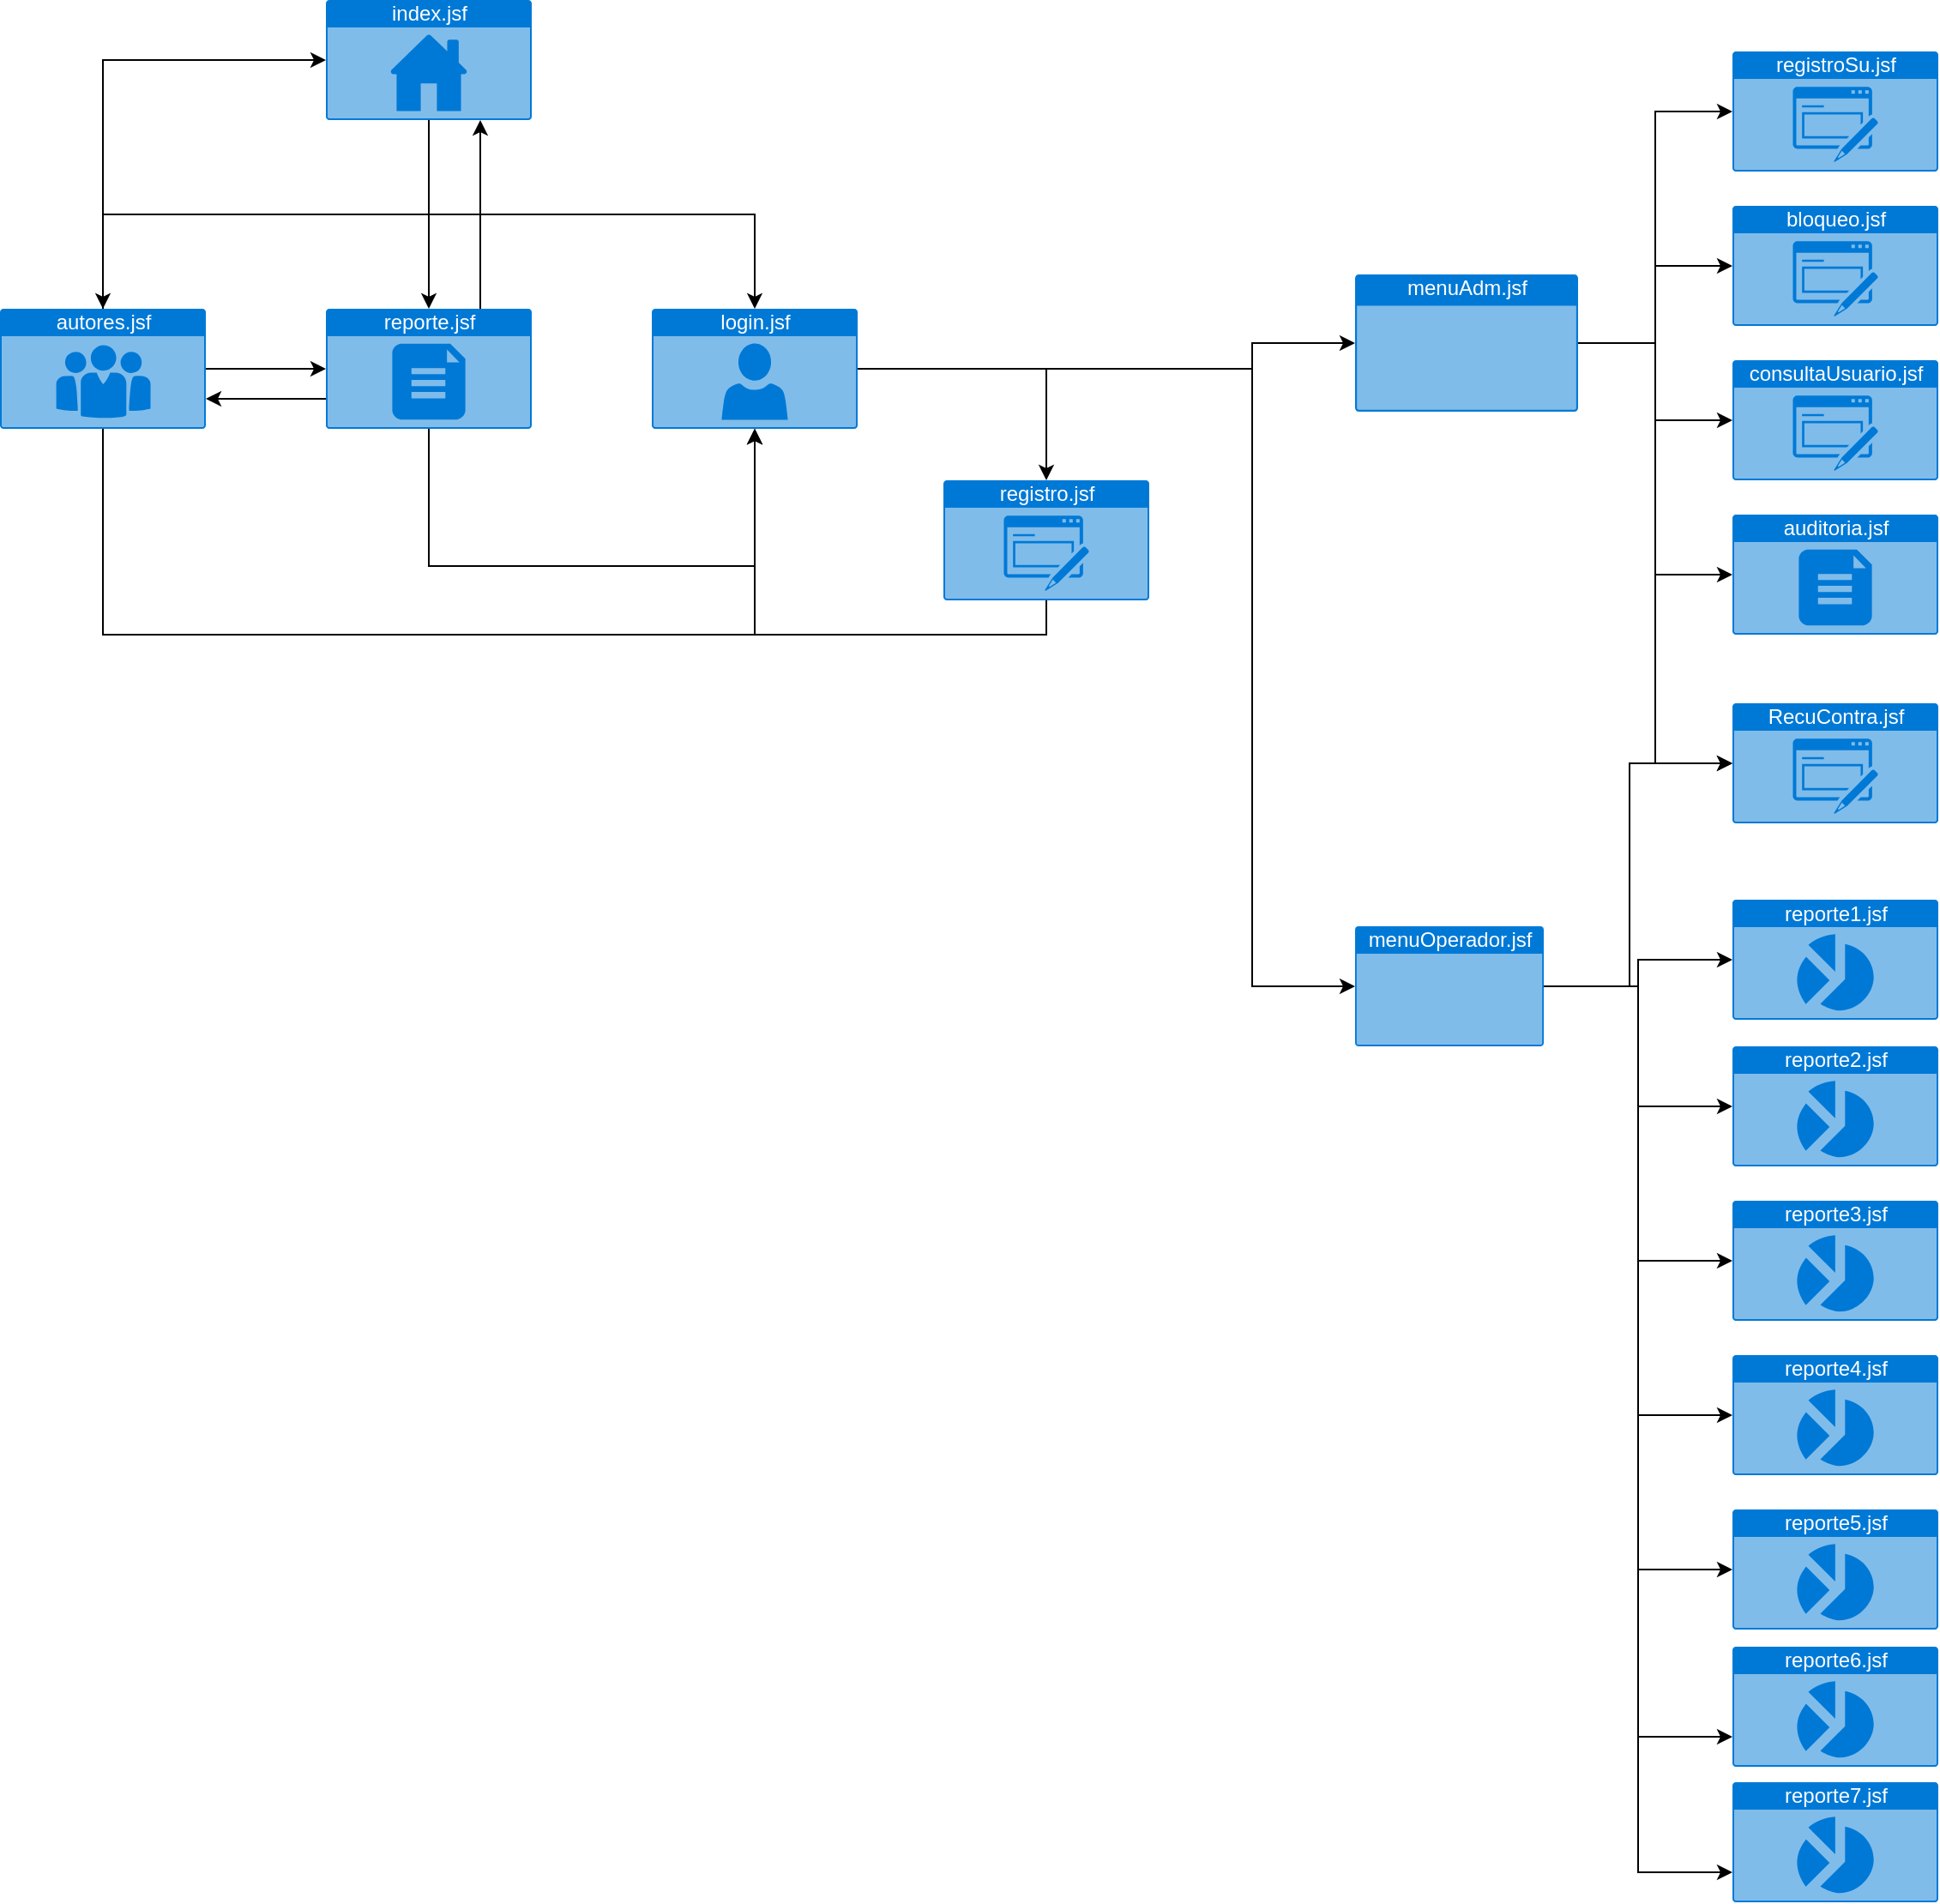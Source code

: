 <mxfile version="14.8.2" type="github">
  <diagram id="slKkDAH2nA_gxa5EpRuj" name="mapaNavegación">
    <mxGraphModel dx="866" dy="522" grid="1" gridSize="10" guides="1" tooltips="1" connect="1" arrows="1" fold="1" page="1" pageScale="1" pageWidth="827" pageHeight="1169" math="0" shadow="0">
      <root>
        <mxCell id="0" />
        <mxCell id="1" parent="0" />
        <mxCell id="r5AlwJAiXxnHD5-CUrwC-1" style="edgeStyle=orthogonalEdgeStyle;rounded=0;orthogonalLoop=1;jettySize=auto;html=1;exitX=0.5;exitY=1;exitDx=0;exitDy=0;exitPerimeter=0;entryX=0.5;entryY=0;entryDx=0;entryDy=0;entryPerimeter=0;" parent="1" source="r5AlwJAiXxnHD5-CUrwC-4" target="r5AlwJAiXxnHD5-CUrwC-13" edge="1">
          <mxGeometry relative="1" as="geometry" />
        </mxCell>
        <mxCell id="r5AlwJAiXxnHD5-CUrwC-2" style="edgeStyle=orthogonalEdgeStyle;rounded=0;orthogonalLoop=1;jettySize=auto;html=1;exitX=0.5;exitY=1;exitDx=0;exitDy=0;exitPerimeter=0;" parent="1" source="r5AlwJAiXxnHD5-CUrwC-4" target="r5AlwJAiXxnHD5-CUrwC-9" edge="1">
          <mxGeometry relative="1" as="geometry" />
        </mxCell>
        <mxCell id="r5AlwJAiXxnHD5-CUrwC-3" style="edgeStyle=orthogonalEdgeStyle;rounded=0;orthogonalLoop=1;jettySize=auto;html=1;exitX=0.5;exitY=1;exitDx=0;exitDy=0;exitPerimeter=0;" parent="1" source="r5AlwJAiXxnHD5-CUrwC-4" target="r5AlwJAiXxnHD5-CUrwC-5" edge="1">
          <mxGeometry relative="1" as="geometry" />
        </mxCell>
        <mxCell id="r5AlwJAiXxnHD5-CUrwC-4" value="index.jsf" style="html=1;strokeColor=none;fillColor=#0079D6;labelPosition=center;verticalLabelPosition=middle;verticalAlign=top;align=center;fontSize=12;outlineConnect=0;spacingTop=-6;fontColor=#FFFFFF;shape=mxgraph.sitemap.home;" parent="1" vertex="1">
          <mxGeometry x="250" y="60" width="120" height="70" as="geometry" />
        </mxCell>
        <mxCell id="u08BsZFnV7eaKjJMaNz5-3" style="edgeStyle=orthogonalEdgeStyle;rounded=0;orthogonalLoop=1;jettySize=auto;html=1;exitX=1;exitY=0.5;exitDx=0;exitDy=0;exitPerimeter=0;" parent="1" source="r5AlwJAiXxnHD5-CUrwC-5" target="u08BsZFnV7eaKjJMaNz5-1" edge="1">
          <mxGeometry relative="1" as="geometry">
            <Array as="points">
              <mxPoint x="790" y="275" />
              <mxPoint x="790" y="260" />
            </Array>
          </mxGeometry>
        </mxCell>
        <mxCell id="u08BsZFnV7eaKjJMaNz5-4" style="edgeStyle=orthogonalEdgeStyle;rounded=0;orthogonalLoop=1;jettySize=auto;html=1;exitX=1;exitY=0.5;exitDx=0;exitDy=0;exitPerimeter=0;" parent="1" source="r5AlwJAiXxnHD5-CUrwC-5" target="u08BsZFnV7eaKjJMaNz5-2" edge="1">
          <mxGeometry relative="1" as="geometry">
            <Array as="points">
              <mxPoint x="790" y="275" />
              <mxPoint x="790" y="635" />
            </Array>
          </mxGeometry>
        </mxCell>
        <mxCell id="u08BsZFnV7eaKjJMaNz5-28" style="edgeStyle=orthogonalEdgeStyle;rounded=0;orthogonalLoop=1;jettySize=auto;html=1;exitX=1;exitY=0.5;exitDx=0;exitDy=0;exitPerimeter=0;entryX=0.5;entryY=0;entryDx=0;entryDy=0;entryPerimeter=0;" parent="1" source="r5AlwJAiXxnHD5-CUrwC-5" target="ZIqaS8-U01cKpPwVh8nm-2" edge="1">
          <mxGeometry relative="1" as="geometry" />
        </mxCell>
        <mxCell id="r5AlwJAiXxnHD5-CUrwC-5" value="login.jsf&lt;br&gt;" style="html=1;strokeColor=none;fillColor=#0079D6;labelPosition=center;verticalLabelPosition=middle;verticalAlign=top;align=center;fontSize=12;outlineConnect=0;spacingTop=-6;fontColor=#FFFFFF;shape=mxgraph.sitemap.profile;" parent="1" vertex="1">
          <mxGeometry x="440" y="240" width="120" height="70" as="geometry" />
        </mxCell>
        <mxCell id="r5AlwJAiXxnHD5-CUrwC-6" style="edgeStyle=orthogonalEdgeStyle;rounded=0;orthogonalLoop=1;jettySize=auto;html=1;exitX=0.5;exitY=1;exitDx=0;exitDy=0;exitPerimeter=0;" parent="1" source="r5AlwJAiXxnHD5-CUrwC-9" edge="1">
          <mxGeometry relative="1" as="geometry">
            <mxPoint x="500" y="310" as="targetPoint" />
            <Array as="points">
              <mxPoint x="310" y="390" />
              <mxPoint x="500" y="390" />
            </Array>
          </mxGeometry>
        </mxCell>
        <mxCell id="r5AlwJAiXxnHD5-CUrwC-7" style="edgeStyle=orthogonalEdgeStyle;rounded=0;orthogonalLoop=1;jettySize=auto;html=1;exitX=0;exitY=0.75;exitDx=0;exitDy=0;exitPerimeter=0;entryX=1;entryY=0.75;entryDx=0;entryDy=0;entryPerimeter=0;" parent="1" source="r5AlwJAiXxnHD5-CUrwC-9" target="r5AlwJAiXxnHD5-CUrwC-13" edge="1">
          <mxGeometry relative="1" as="geometry" />
        </mxCell>
        <mxCell id="r5AlwJAiXxnHD5-CUrwC-8" style="edgeStyle=orthogonalEdgeStyle;rounded=0;orthogonalLoop=1;jettySize=auto;html=1;exitX=0.75;exitY=0;exitDx=0;exitDy=0;exitPerimeter=0;entryX=0.75;entryY=1;entryDx=0;entryDy=0;entryPerimeter=0;" parent="1" source="r5AlwJAiXxnHD5-CUrwC-9" target="r5AlwJAiXxnHD5-CUrwC-4" edge="1">
          <mxGeometry relative="1" as="geometry" />
        </mxCell>
        <mxCell id="r5AlwJAiXxnHD5-CUrwC-9" value="reporte.jsf" style="html=1;strokeColor=none;fillColor=#0079D6;labelPosition=center;verticalLabelPosition=middle;verticalAlign=top;align=center;fontSize=12;outlineConnect=0;spacingTop=-6;fontColor=#FFFFFF;shape=mxgraph.sitemap.document;" parent="1" vertex="1">
          <mxGeometry x="250" y="240" width="120" height="70" as="geometry" />
        </mxCell>
        <mxCell id="r5AlwJAiXxnHD5-CUrwC-10" style="edgeStyle=orthogonalEdgeStyle;rounded=0;orthogonalLoop=1;jettySize=auto;html=1;exitX=0.5;exitY=1;exitDx=0;exitDy=0;exitPerimeter=0;entryX=0.5;entryY=1;entryDx=0;entryDy=0;entryPerimeter=0;" parent="1" source="r5AlwJAiXxnHD5-CUrwC-13" target="r5AlwJAiXxnHD5-CUrwC-5" edge="1">
          <mxGeometry relative="1" as="geometry">
            <Array as="points">
              <mxPoint x="120" y="430" />
              <mxPoint x="500" y="430" />
            </Array>
          </mxGeometry>
        </mxCell>
        <mxCell id="r5AlwJAiXxnHD5-CUrwC-11" style="edgeStyle=orthogonalEdgeStyle;rounded=0;orthogonalLoop=1;jettySize=auto;html=1;exitX=1;exitY=0.5;exitDx=0;exitDy=0;exitPerimeter=0;entryX=0;entryY=0.5;entryDx=0;entryDy=0;entryPerimeter=0;" parent="1" source="r5AlwJAiXxnHD5-CUrwC-13" target="r5AlwJAiXxnHD5-CUrwC-9" edge="1">
          <mxGeometry relative="1" as="geometry" />
        </mxCell>
        <mxCell id="r5AlwJAiXxnHD5-CUrwC-12" style="edgeStyle=orthogonalEdgeStyle;rounded=0;orthogonalLoop=1;jettySize=auto;html=1;exitX=0.5;exitY=0;exitDx=0;exitDy=0;exitPerimeter=0;entryX=0;entryY=0.5;entryDx=0;entryDy=0;entryPerimeter=0;" parent="1" source="r5AlwJAiXxnHD5-CUrwC-13" target="r5AlwJAiXxnHD5-CUrwC-4" edge="1">
          <mxGeometry relative="1" as="geometry" />
        </mxCell>
        <mxCell id="r5AlwJAiXxnHD5-CUrwC-13" value="autores.jsf" style="html=1;strokeColor=none;fillColor=#0079D6;labelPosition=center;verticalLabelPosition=middle;verticalAlign=top;align=center;fontSize=12;outlineConnect=0;spacingTop=-6;fontColor=#FFFFFF;shape=mxgraph.sitemap.about_us;" parent="1" vertex="1">
          <mxGeometry x="60" y="240" width="120" height="70" as="geometry" />
        </mxCell>
        <mxCell id="u08BsZFnV7eaKjJMaNz5-29" style="edgeStyle=orthogonalEdgeStyle;rounded=0;orthogonalLoop=1;jettySize=auto;html=1;exitX=0.5;exitY=1;exitDx=0;exitDy=0;exitPerimeter=0;entryX=0.5;entryY=1;entryDx=0;entryDy=0;entryPerimeter=0;" parent="1" source="ZIqaS8-U01cKpPwVh8nm-2" target="r5AlwJAiXxnHD5-CUrwC-5" edge="1">
          <mxGeometry relative="1" as="geometry" />
        </mxCell>
        <mxCell id="ZIqaS8-U01cKpPwVh8nm-2" value="registro.jsf" style="html=1;strokeColor=none;fillColor=#0079D6;labelPosition=center;verticalLabelPosition=middle;verticalAlign=top;align=center;fontSize=12;outlineConnect=0;spacingTop=-6;fontColor=#FFFFFF;shape=mxgraph.sitemap.form;" parent="1" vertex="1">
          <mxGeometry x="610" y="340" width="120" height="70" as="geometry" />
        </mxCell>
        <mxCell id="ZIqaS8-U01cKpPwVh8nm-4" value="registroSu.jsf" style="html=1;strokeColor=none;fillColor=#0079D6;labelPosition=center;verticalLabelPosition=middle;verticalAlign=top;align=center;fontSize=12;outlineConnect=0;spacingTop=-6;fontColor=#FFFFFF;shape=mxgraph.sitemap.form;" parent="1" vertex="1">
          <mxGeometry x="1070" y="90" width="120" height="70" as="geometry" />
        </mxCell>
        <mxCell id="u08BsZFnV7eaKjJMaNz5-6" style="edgeStyle=orthogonalEdgeStyle;rounded=0;orthogonalLoop=1;jettySize=auto;html=1;exitX=1;exitY=0.5;exitDx=0;exitDy=0;exitPerimeter=0;entryX=0;entryY=0.5;entryDx=0;entryDy=0;entryPerimeter=0;" parent="1" source="u08BsZFnV7eaKjJMaNz5-1" target="ZIqaS8-U01cKpPwVh8nm-4" edge="1">
          <mxGeometry relative="1" as="geometry" />
        </mxCell>
        <mxCell id="u08BsZFnV7eaKjJMaNz5-9" style="edgeStyle=orthogonalEdgeStyle;rounded=0;orthogonalLoop=1;jettySize=auto;html=1;exitX=1;exitY=0.5;exitDx=0;exitDy=0;exitPerimeter=0;" parent="1" source="u08BsZFnV7eaKjJMaNz5-1" target="u08BsZFnV7eaKjJMaNz5-8" edge="1">
          <mxGeometry relative="1" as="geometry" />
        </mxCell>
        <mxCell id="u08BsZFnV7eaKjJMaNz5-11" style="edgeStyle=orthogonalEdgeStyle;rounded=0;orthogonalLoop=1;jettySize=auto;html=1;exitX=1;exitY=0.5;exitDx=0;exitDy=0;exitPerimeter=0;" parent="1" source="u08BsZFnV7eaKjJMaNz5-1" target="u08BsZFnV7eaKjJMaNz5-10" edge="1">
          <mxGeometry relative="1" as="geometry" />
        </mxCell>
        <mxCell id="u08BsZFnV7eaKjJMaNz5-14" style="edgeStyle=orthogonalEdgeStyle;rounded=0;orthogonalLoop=1;jettySize=auto;html=1;exitX=1;exitY=0.5;exitDx=0;exitDy=0;exitPerimeter=0;entryX=0;entryY=0.5;entryDx=0;entryDy=0;entryPerimeter=0;" parent="1" source="u08BsZFnV7eaKjJMaNz5-1" target="u08BsZFnV7eaKjJMaNz5-13" edge="1">
          <mxGeometry relative="1" as="geometry" />
        </mxCell>
        <mxCell id="u08BsZFnV7eaKjJMaNz5-15" style="edgeStyle=orthogonalEdgeStyle;rounded=0;orthogonalLoop=1;jettySize=auto;html=1;exitX=1;exitY=0.5;exitDx=0;exitDy=0;exitPerimeter=0;entryX=0;entryY=0.5;entryDx=0;entryDy=0;entryPerimeter=0;" parent="1" source="u08BsZFnV7eaKjJMaNz5-1" target="u08BsZFnV7eaKjJMaNz5-7" edge="1">
          <mxGeometry relative="1" as="geometry" />
        </mxCell>
        <mxCell id="u08BsZFnV7eaKjJMaNz5-1" value="menuAdm.jsf" style="html=1;strokeColor=none;fillColor=#0079D6;labelPosition=center;verticalLabelPosition=middle;verticalAlign=top;align=center;fontSize=12;outlineConnect=0;spacingTop=-6;fontColor=#FFFFFF;shape=mxgraph.sitemap.page;" parent="1" vertex="1">
          <mxGeometry x="850" y="220" width="130" height="80" as="geometry" />
        </mxCell>
        <mxCell id="u08BsZFnV7eaKjJMaNz5-16" style="edgeStyle=orthogonalEdgeStyle;rounded=0;orthogonalLoop=1;jettySize=auto;html=1;exitX=1;exitY=0.5;exitDx=0;exitDy=0;exitPerimeter=0;entryX=0;entryY=0.5;entryDx=0;entryDy=0;entryPerimeter=0;" parent="1" source="u08BsZFnV7eaKjJMaNz5-2" target="u08BsZFnV7eaKjJMaNz5-7" edge="1">
          <mxGeometry relative="1" as="geometry">
            <Array as="points">
              <mxPoint x="1010" y="635" />
              <mxPoint x="1010" y="505" />
            </Array>
          </mxGeometry>
        </mxCell>
        <mxCell id="u08BsZFnV7eaKjJMaNz5-23" style="edgeStyle=orthogonalEdgeStyle;rounded=0;orthogonalLoop=1;jettySize=auto;html=1;exitX=1;exitY=0.5;exitDx=0;exitDy=0;exitPerimeter=0;" parent="1" source="u08BsZFnV7eaKjJMaNz5-2" target="u08BsZFnV7eaKjJMaNz5-18" edge="1">
          <mxGeometry relative="1" as="geometry" />
        </mxCell>
        <mxCell id="u08BsZFnV7eaKjJMaNz5-24" style="edgeStyle=orthogonalEdgeStyle;rounded=0;orthogonalLoop=1;jettySize=auto;html=1;exitX=1;exitY=0.5;exitDx=0;exitDy=0;exitPerimeter=0;entryX=0;entryY=0.5;entryDx=0;entryDy=0;entryPerimeter=0;" parent="1" source="u08BsZFnV7eaKjJMaNz5-2" target="u08BsZFnV7eaKjJMaNz5-19" edge="1">
          <mxGeometry relative="1" as="geometry" />
        </mxCell>
        <mxCell id="u08BsZFnV7eaKjJMaNz5-25" style="edgeStyle=orthogonalEdgeStyle;rounded=0;orthogonalLoop=1;jettySize=auto;html=1;exitX=1;exitY=0.5;exitDx=0;exitDy=0;exitPerimeter=0;entryX=0;entryY=0.5;entryDx=0;entryDy=0;entryPerimeter=0;" parent="1" source="u08BsZFnV7eaKjJMaNz5-2" target="u08BsZFnV7eaKjJMaNz5-20" edge="1">
          <mxGeometry relative="1" as="geometry" />
        </mxCell>
        <mxCell id="u08BsZFnV7eaKjJMaNz5-26" style="edgeStyle=orthogonalEdgeStyle;rounded=0;orthogonalLoop=1;jettySize=auto;html=1;exitX=1;exitY=0.5;exitDx=0;exitDy=0;exitPerimeter=0;entryX=0;entryY=0.5;entryDx=0;entryDy=0;entryPerimeter=0;" parent="1" source="u08BsZFnV7eaKjJMaNz5-2" target="u08BsZFnV7eaKjJMaNz5-21" edge="1">
          <mxGeometry relative="1" as="geometry" />
        </mxCell>
        <mxCell id="u08BsZFnV7eaKjJMaNz5-27" style="edgeStyle=orthogonalEdgeStyle;rounded=0;orthogonalLoop=1;jettySize=auto;html=1;exitX=1;exitY=0.5;exitDx=0;exitDy=0;exitPerimeter=0;entryX=0;entryY=0.5;entryDx=0;entryDy=0;entryPerimeter=0;" parent="1" source="u08BsZFnV7eaKjJMaNz5-2" target="u08BsZFnV7eaKjJMaNz5-22" edge="1">
          <mxGeometry relative="1" as="geometry" />
        </mxCell>
        <mxCell id="XZ9ivbLzpLn0UJ7FXuqi-3" style="edgeStyle=orthogonalEdgeStyle;rounded=0;orthogonalLoop=1;jettySize=auto;html=1;exitX=1;exitY=0.5;exitDx=0;exitDy=0;exitPerimeter=0;entryX=0;entryY=0.75;entryDx=0;entryDy=0;entryPerimeter=0;" edge="1" parent="1" source="u08BsZFnV7eaKjJMaNz5-2" target="XZ9ivbLzpLn0UJ7FXuqi-1">
          <mxGeometry relative="1" as="geometry" />
        </mxCell>
        <mxCell id="XZ9ivbLzpLn0UJ7FXuqi-4" style="edgeStyle=orthogonalEdgeStyle;rounded=0;orthogonalLoop=1;jettySize=auto;html=1;exitX=1;exitY=0.5;exitDx=0;exitDy=0;exitPerimeter=0;entryX=0;entryY=0.75;entryDx=0;entryDy=0;entryPerimeter=0;" edge="1" parent="1" source="u08BsZFnV7eaKjJMaNz5-2" target="XZ9ivbLzpLn0UJ7FXuqi-2">
          <mxGeometry relative="1" as="geometry" />
        </mxCell>
        <mxCell id="u08BsZFnV7eaKjJMaNz5-2" value="menuOperador.jsf" style="html=1;strokeColor=none;fillColor=#0079D6;labelPosition=center;verticalLabelPosition=middle;verticalAlign=top;align=center;fontSize=12;outlineConnect=0;spacingTop=-6;fontColor=#FFFFFF;shape=mxgraph.sitemap.page;" parent="1" vertex="1">
          <mxGeometry x="850" y="600" width="110" height="70" as="geometry" />
        </mxCell>
        <mxCell id="u08BsZFnV7eaKjJMaNz5-7" value="RecuContra.jsf" style="html=1;strokeColor=none;fillColor=#0079D6;labelPosition=center;verticalLabelPosition=middle;verticalAlign=top;align=center;fontSize=12;outlineConnect=0;spacingTop=-6;fontColor=#FFFFFF;shape=mxgraph.sitemap.form;" parent="1" vertex="1">
          <mxGeometry x="1070" y="470" width="120" height="70" as="geometry" />
        </mxCell>
        <mxCell id="u08BsZFnV7eaKjJMaNz5-8" value="bloqueo.jsf" style="html=1;strokeColor=none;fillColor=#0079D6;labelPosition=center;verticalLabelPosition=middle;verticalAlign=top;align=center;fontSize=12;outlineConnect=0;spacingTop=-6;fontColor=#FFFFFF;shape=mxgraph.sitemap.form;" parent="1" vertex="1">
          <mxGeometry x="1070" y="180" width="120" height="70" as="geometry" />
        </mxCell>
        <mxCell id="u08BsZFnV7eaKjJMaNz5-10" value="consultaUsuario.jsf" style="html=1;strokeColor=none;fillColor=#0079D6;labelPosition=center;verticalLabelPosition=middle;verticalAlign=top;align=center;fontSize=12;outlineConnect=0;spacingTop=-6;fontColor=#FFFFFF;shape=mxgraph.sitemap.form;" parent="1" vertex="1">
          <mxGeometry x="1070" y="270" width="120" height="70" as="geometry" />
        </mxCell>
        <mxCell id="u08BsZFnV7eaKjJMaNz5-13" value="auditoria.jsf" style="html=1;strokeColor=none;fillColor=#0079D6;labelPosition=center;verticalLabelPosition=middle;verticalAlign=top;align=center;fontSize=12;outlineConnect=0;spacingTop=-6;fontColor=#FFFFFF;shape=mxgraph.sitemap.document;" parent="1" vertex="1">
          <mxGeometry x="1070" y="360" width="120" height="70" as="geometry" />
        </mxCell>
        <mxCell id="u08BsZFnV7eaKjJMaNz5-18" value="reporte1.jsf" style="html=1;strokeColor=none;fillColor=#0079D6;labelPosition=center;verticalLabelPosition=middle;verticalAlign=top;align=center;fontSize=12;outlineConnect=0;spacingTop=-6;fontColor=#FFFFFF;shape=mxgraph.sitemap.chart;" parent="1" vertex="1">
          <mxGeometry x="1070" y="584.5" width="120" height="70" as="geometry" />
        </mxCell>
        <mxCell id="u08BsZFnV7eaKjJMaNz5-19" value="reporte2.jsf" style="html=1;strokeColor=none;fillColor=#0079D6;labelPosition=center;verticalLabelPosition=middle;verticalAlign=top;align=center;fontSize=12;outlineConnect=0;spacingTop=-6;fontColor=#FFFFFF;shape=mxgraph.sitemap.chart;" parent="1" vertex="1">
          <mxGeometry x="1070" y="670" width="120" height="70" as="geometry" />
        </mxCell>
        <mxCell id="u08BsZFnV7eaKjJMaNz5-20" value="reporte3.jsf" style="html=1;strokeColor=none;fillColor=#0079D6;labelPosition=center;verticalLabelPosition=middle;verticalAlign=top;align=center;fontSize=12;outlineConnect=0;spacingTop=-6;fontColor=#FFFFFF;shape=mxgraph.sitemap.chart;" parent="1" vertex="1">
          <mxGeometry x="1070" y="760" width="120" height="70" as="geometry" />
        </mxCell>
        <mxCell id="u08BsZFnV7eaKjJMaNz5-21" value="reporte4.jsf" style="html=1;strokeColor=none;fillColor=#0079D6;labelPosition=center;verticalLabelPosition=middle;verticalAlign=top;align=center;fontSize=12;outlineConnect=0;spacingTop=-6;fontColor=#FFFFFF;shape=mxgraph.sitemap.chart;" parent="1" vertex="1">
          <mxGeometry x="1070" y="850" width="120" height="70" as="geometry" />
        </mxCell>
        <mxCell id="u08BsZFnV7eaKjJMaNz5-22" value="reporte5.jsf" style="html=1;strokeColor=none;fillColor=#0079D6;labelPosition=center;verticalLabelPosition=middle;verticalAlign=top;align=center;fontSize=12;outlineConnect=0;spacingTop=-6;fontColor=#FFFFFF;shape=mxgraph.sitemap.chart;" parent="1" vertex="1">
          <mxGeometry x="1070" y="940" width="120" height="70" as="geometry" />
        </mxCell>
        <mxCell id="XZ9ivbLzpLn0UJ7FXuqi-1" value="reporte6.jsf" style="html=1;strokeColor=none;fillColor=#0079D6;labelPosition=center;verticalLabelPosition=middle;verticalAlign=top;align=center;fontSize=12;outlineConnect=0;spacingTop=-6;fontColor=#FFFFFF;shape=mxgraph.sitemap.chart;" vertex="1" parent="1">
          <mxGeometry x="1070" y="1020" width="120" height="70" as="geometry" />
        </mxCell>
        <mxCell id="XZ9ivbLzpLn0UJ7FXuqi-2" value="reporte7.jsf" style="html=1;strokeColor=none;fillColor=#0079D6;labelPosition=center;verticalLabelPosition=middle;verticalAlign=top;align=center;fontSize=12;outlineConnect=0;spacingTop=-6;fontColor=#FFFFFF;shape=mxgraph.sitemap.chart;" vertex="1" parent="1">
          <mxGeometry x="1070" y="1099" width="120" height="70" as="geometry" />
        </mxCell>
      </root>
    </mxGraphModel>
  </diagram>
</mxfile>
